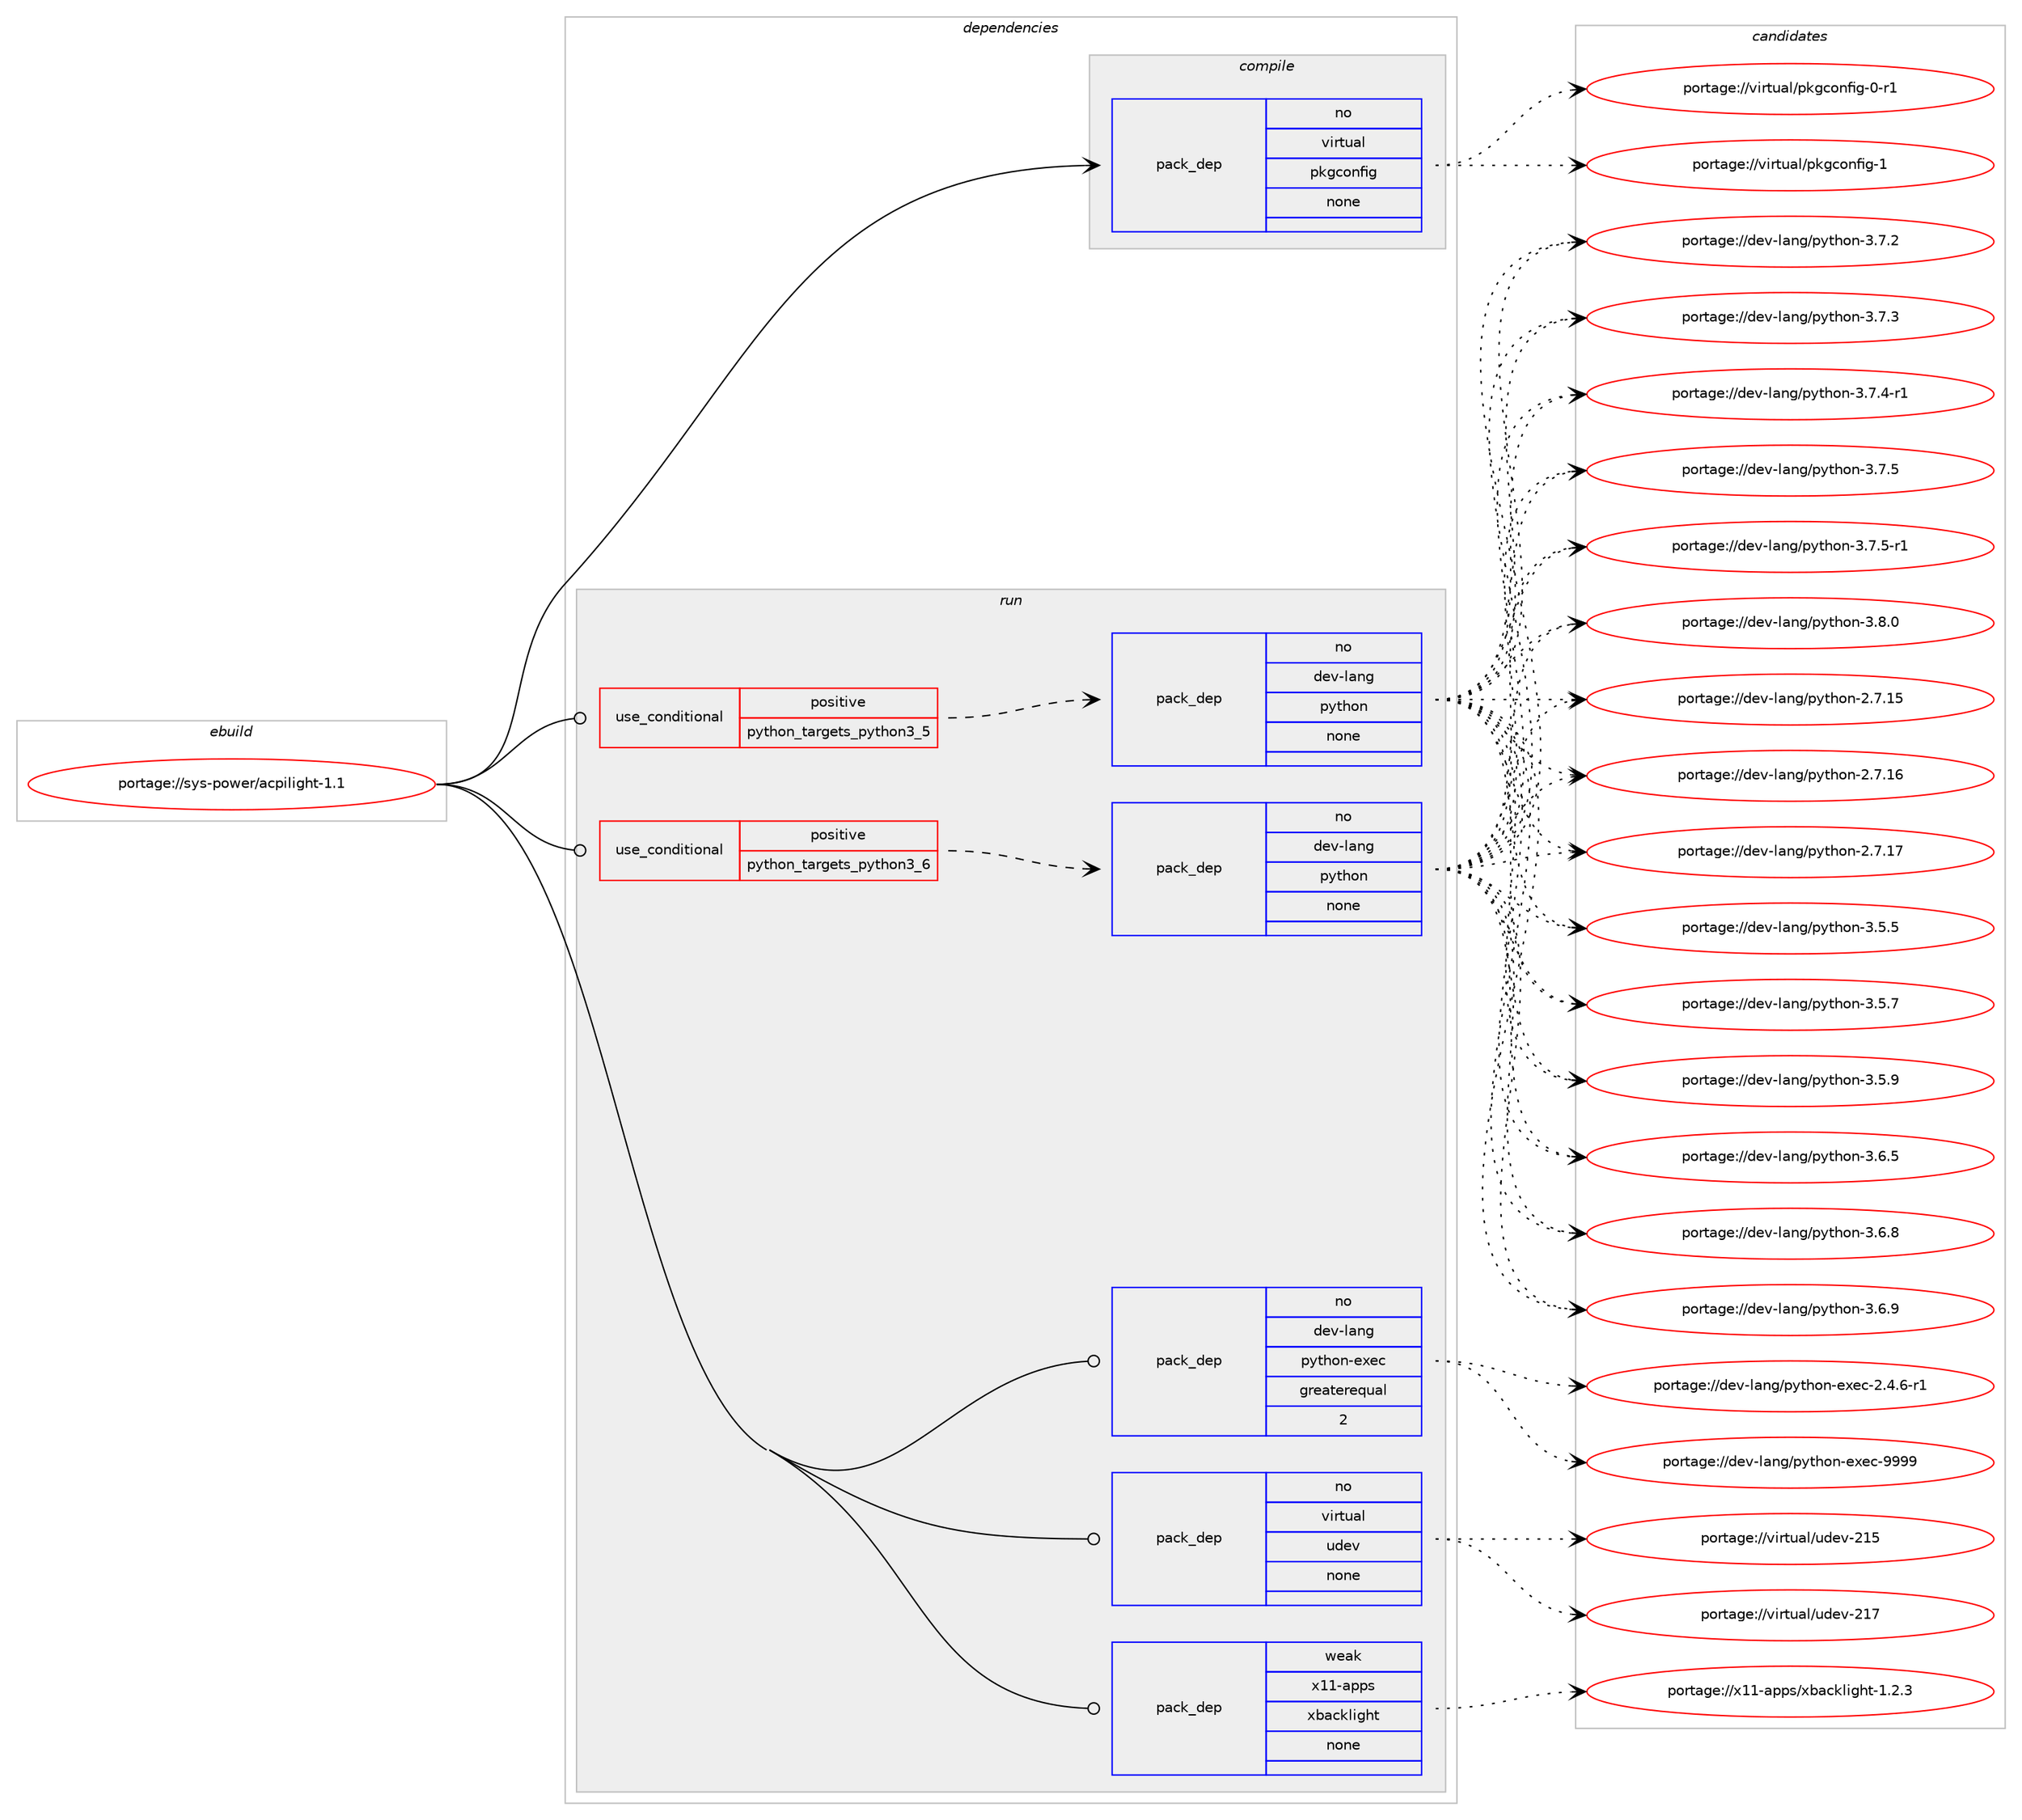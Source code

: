 digraph prolog {

# *************
# Graph options
# *************

newrank=true;
concentrate=true;
compound=true;
graph [rankdir=LR,fontname=Helvetica,fontsize=10,ranksep=1.5];#, ranksep=2.5, nodesep=0.2];
edge  [arrowhead=vee];
node  [fontname=Helvetica,fontsize=10];

# **********
# The ebuild
# **********

subgraph cluster_leftcol {
color=gray;
rank=same;
label=<<i>ebuild</i>>;
id [label="portage://sys-power/acpilight-1.1", color=red, width=4, href="../sys-power/acpilight-1.1.svg"];
}

# ****************
# The dependencies
# ****************

subgraph cluster_midcol {
color=gray;
label=<<i>dependencies</i>>;
subgraph cluster_compile {
fillcolor="#eeeeee";
style=filled;
label=<<i>compile</i>>;
subgraph pack320590 {
dependency432592 [label=<<TABLE BORDER="0" CELLBORDER="1" CELLSPACING="0" CELLPADDING="4" WIDTH="220"><TR><TD ROWSPAN="6" CELLPADDING="30">pack_dep</TD></TR><TR><TD WIDTH="110">no</TD></TR><TR><TD>virtual</TD></TR><TR><TD>pkgconfig</TD></TR><TR><TD>none</TD></TR><TR><TD></TD></TR></TABLE>>, shape=none, color=blue];
}
id:e -> dependency432592:w [weight=20,style="solid",arrowhead="vee"];
}
subgraph cluster_compileandrun {
fillcolor="#eeeeee";
style=filled;
label=<<i>compile and run</i>>;
}
subgraph cluster_run {
fillcolor="#eeeeee";
style=filled;
label=<<i>run</i>>;
subgraph cond104694 {
dependency432593 [label=<<TABLE BORDER="0" CELLBORDER="1" CELLSPACING="0" CELLPADDING="4"><TR><TD ROWSPAN="3" CELLPADDING="10">use_conditional</TD></TR><TR><TD>positive</TD></TR><TR><TD>python_targets_python3_5</TD></TR></TABLE>>, shape=none, color=red];
subgraph pack320591 {
dependency432594 [label=<<TABLE BORDER="0" CELLBORDER="1" CELLSPACING="0" CELLPADDING="4" WIDTH="220"><TR><TD ROWSPAN="6" CELLPADDING="30">pack_dep</TD></TR><TR><TD WIDTH="110">no</TD></TR><TR><TD>dev-lang</TD></TR><TR><TD>python</TD></TR><TR><TD>none</TD></TR><TR><TD></TD></TR></TABLE>>, shape=none, color=blue];
}
dependency432593:e -> dependency432594:w [weight=20,style="dashed",arrowhead="vee"];
}
id:e -> dependency432593:w [weight=20,style="solid",arrowhead="odot"];
subgraph cond104695 {
dependency432595 [label=<<TABLE BORDER="0" CELLBORDER="1" CELLSPACING="0" CELLPADDING="4"><TR><TD ROWSPAN="3" CELLPADDING="10">use_conditional</TD></TR><TR><TD>positive</TD></TR><TR><TD>python_targets_python3_6</TD></TR></TABLE>>, shape=none, color=red];
subgraph pack320592 {
dependency432596 [label=<<TABLE BORDER="0" CELLBORDER="1" CELLSPACING="0" CELLPADDING="4" WIDTH="220"><TR><TD ROWSPAN="6" CELLPADDING="30">pack_dep</TD></TR><TR><TD WIDTH="110">no</TD></TR><TR><TD>dev-lang</TD></TR><TR><TD>python</TD></TR><TR><TD>none</TD></TR><TR><TD></TD></TR></TABLE>>, shape=none, color=blue];
}
dependency432595:e -> dependency432596:w [weight=20,style="dashed",arrowhead="vee"];
}
id:e -> dependency432595:w [weight=20,style="solid",arrowhead="odot"];
subgraph pack320593 {
dependency432597 [label=<<TABLE BORDER="0" CELLBORDER="1" CELLSPACING="0" CELLPADDING="4" WIDTH="220"><TR><TD ROWSPAN="6" CELLPADDING="30">pack_dep</TD></TR><TR><TD WIDTH="110">no</TD></TR><TR><TD>dev-lang</TD></TR><TR><TD>python-exec</TD></TR><TR><TD>greaterequal</TD></TR><TR><TD>2</TD></TR></TABLE>>, shape=none, color=blue];
}
id:e -> dependency432597:w [weight=20,style="solid",arrowhead="odot"];
subgraph pack320594 {
dependency432598 [label=<<TABLE BORDER="0" CELLBORDER="1" CELLSPACING="0" CELLPADDING="4" WIDTH="220"><TR><TD ROWSPAN="6" CELLPADDING="30">pack_dep</TD></TR><TR><TD WIDTH="110">no</TD></TR><TR><TD>virtual</TD></TR><TR><TD>udev</TD></TR><TR><TD>none</TD></TR><TR><TD></TD></TR></TABLE>>, shape=none, color=blue];
}
id:e -> dependency432598:w [weight=20,style="solid",arrowhead="odot"];
subgraph pack320595 {
dependency432599 [label=<<TABLE BORDER="0" CELLBORDER="1" CELLSPACING="0" CELLPADDING="4" WIDTH="220"><TR><TD ROWSPAN="6" CELLPADDING="30">pack_dep</TD></TR><TR><TD WIDTH="110">weak</TD></TR><TR><TD>x11-apps</TD></TR><TR><TD>xbacklight</TD></TR><TR><TD>none</TD></TR><TR><TD></TD></TR></TABLE>>, shape=none, color=blue];
}
id:e -> dependency432599:w [weight=20,style="solid",arrowhead="odot"];
}
}

# **************
# The candidates
# **************

subgraph cluster_choices {
rank=same;
color=gray;
label=<<i>candidates</i>>;

subgraph choice320590 {
color=black;
nodesep=1;
choiceportage11810511411611797108471121071039911111010210510345484511449 [label="portage://virtual/pkgconfig-0-r1", color=red, width=4,href="../virtual/pkgconfig-0-r1.svg"];
choiceportage1181051141161179710847112107103991111101021051034549 [label="portage://virtual/pkgconfig-1", color=red, width=4,href="../virtual/pkgconfig-1.svg"];
dependency432592:e -> choiceportage11810511411611797108471121071039911111010210510345484511449:w [style=dotted,weight="100"];
dependency432592:e -> choiceportage1181051141161179710847112107103991111101021051034549:w [style=dotted,weight="100"];
}
subgraph choice320591 {
color=black;
nodesep=1;
choiceportage10010111845108971101034711212111610411111045504655464953 [label="portage://dev-lang/python-2.7.15", color=red, width=4,href="../dev-lang/python-2.7.15.svg"];
choiceportage10010111845108971101034711212111610411111045504655464954 [label="portage://dev-lang/python-2.7.16", color=red, width=4,href="../dev-lang/python-2.7.16.svg"];
choiceportage10010111845108971101034711212111610411111045504655464955 [label="portage://dev-lang/python-2.7.17", color=red, width=4,href="../dev-lang/python-2.7.17.svg"];
choiceportage100101118451089711010347112121116104111110455146534653 [label="portage://dev-lang/python-3.5.5", color=red, width=4,href="../dev-lang/python-3.5.5.svg"];
choiceportage100101118451089711010347112121116104111110455146534655 [label="portage://dev-lang/python-3.5.7", color=red, width=4,href="../dev-lang/python-3.5.7.svg"];
choiceportage100101118451089711010347112121116104111110455146534657 [label="portage://dev-lang/python-3.5.9", color=red, width=4,href="../dev-lang/python-3.5.9.svg"];
choiceportage100101118451089711010347112121116104111110455146544653 [label="portage://dev-lang/python-3.6.5", color=red, width=4,href="../dev-lang/python-3.6.5.svg"];
choiceportage100101118451089711010347112121116104111110455146544656 [label="portage://dev-lang/python-3.6.8", color=red, width=4,href="../dev-lang/python-3.6.8.svg"];
choiceportage100101118451089711010347112121116104111110455146544657 [label="portage://dev-lang/python-3.6.9", color=red, width=4,href="../dev-lang/python-3.6.9.svg"];
choiceportage100101118451089711010347112121116104111110455146554650 [label="portage://dev-lang/python-3.7.2", color=red, width=4,href="../dev-lang/python-3.7.2.svg"];
choiceportage100101118451089711010347112121116104111110455146554651 [label="portage://dev-lang/python-3.7.3", color=red, width=4,href="../dev-lang/python-3.7.3.svg"];
choiceportage1001011184510897110103471121211161041111104551465546524511449 [label="portage://dev-lang/python-3.7.4-r1", color=red, width=4,href="../dev-lang/python-3.7.4-r1.svg"];
choiceportage100101118451089711010347112121116104111110455146554653 [label="portage://dev-lang/python-3.7.5", color=red, width=4,href="../dev-lang/python-3.7.5.svg"];
choiceportage1001011184510897110103471121211161041111104551465546534511449 [label="portage://dev-lang/python-3.7.5-r1", color=red, width=4,href="../dev-lang/python-3.7.5-r1.svg"];
choiceportage100101118451089711010347112121116104111110455146564648 [label="portage://dev-lang/python-3.8.0", color=red, width=4,href="../dev-lang/python-3.8.0.svg"];
dependency432594:e -> choiceportage10010111845108971101034711212111610411111045504655464953:w [style=dotted,weight="100"];
dependency432594:e -> choiceportage10010111845108971101034711212111610411111045504655464954:w [style=dotted,weight="100"];
dependency432594:e -> choiceportage10010111845108971101034711212111610411111045504655464955:w [style=dotted,weight="100"];
dependency432594:e -> choiceportage100101118451089711010347112121116104111110455146534653:w [style=dotted,weight="100"];
dependency432594:e -> choiceportage100101118451089711010347112121116104111110455146534655:w [style=dotted,weight="100"];
dependency432594:e -> choiceportage100101118451089711010347112121116104111110455146534657:w [style=dotted,weight="100"];
dependency432594:e -> choiceportage100101118451089711010347112121116104111110455146544653:w [style=dotted,weight="100"];
dependency432594:e -> choiceportage100101118451089711010347112121116104111110455146544656:w [style=dotted,weight="100"];
dependency432594:e -> choiceportage100101118451089711010347112121116104111110455146544657:w [style=dotted,weight="100"];
dependency432594:e -> choiceportage100101118451089711010347112121116104111110455146554650:w [style=dotted,weight="100"];
dependency432594:e -> choiceportage100101118451089711010347112121116104111110455146554651:w [style=dotted,weight="100"];
dependency432594:e -> choiceportage1001011184510897110103471121211161041111104551465546524511449:w [style=dotted,weight="100"];
dependency432594:e -> choiceportage100101118451089711010347112121116104111110455146554653:w [style=dotted,weight="100"];
dependency432594:e -> choiceportage1001011184510897110103471121211161041111104551465546534511449:w [style=dotted,weight="100"];
dependency432594:e -> choiceportage100101118451089711010347112121116104111110455146564648:w [style=dotted,weight="100"];
}
subgraph choice320592 {
color=black;
nodesep=1;
choiceportage10010111845108971101034711212111610411111045504655464953 [label="portage://dev-lang/python-2.7.15", color=red, width=4,href="../dev-lang/python-2.7.15.svg"];
choiceportage10010111845108971101034711212111610411111045504655464954 [label="portage://dev-lang/python-2.7.16", color=red, width=4,href="../dev-lang/python-2.7.16.svg"];
choiceportage10010111845108971101034711212111610411111045504655464955 [label="portage://dev-lang/python-2.7.17", color=red, width=4,href="../dev-lang/python-2.7.17.svg"];
choiceportage100101118451089711010347112121116104111110455146534653 [label="portage://dev-lang/python-3.5.5", color=red, width=4,href="../dev-lang/python-3.5.5.svg"];
choiceportage100101118451089711010347112121116104111110455146534655 [label="portage://dev-lang/python-3.5.7", color=red, width=4,href="../dev-lang/python-3.5.7.svg"];
choiceportage100101118451089711010347112121116104111110455146534657 [label="portage://dev-lang/python-3.5.9", color=red, width=4,href="../dev-lang/python-3.5.9.svg"];
choiceportage100101118451089711010347112121116104111110455146544653 [label="portage://dev-lang/python-3.6.5", color=red, width=4,href="../dev-lang/python-3.6.5.svg"];
choiceportage100101118451089711010347112121116104111110455146544656 [label="portage://dev-lang/python-3.6.8", color=red, width=4,href="../dev-lang/python-3.6.8.svg"];
choiceportage100101118451089711010347112121116104111110455146544657 [label="portage://dev-lang/python-3.6.9", color=red, width=4,href="../dev-lang/python-3.6.9.svg"];
choiceportage100101118451089711010347112121116104111110455146554650 [label="portage://dev-lang/python-3.7.2", color=red, width=4,href="../dev-lang/python-3.7.2.svg"];
choiceportage100101118451089711010347112121116104111110455146554651 [label="portage://dev-lang/python-3.7.3", color=red, width=4,href="../dev-lang/python-3.7.3.svg"];
choiceportage1001011184510897110103471121211161041111104551465546524511449 [label="portage://dev-lang/python-3.7.4-r1", color=red, width=4,href="../dev-lang/python-3.7.4-r1.svg"];
choiceportage100101118451089711010347112121116104111110455146554653 [label="portage://dev-lang/python-3.7.5", color=red, width=4,href="../dev-lang/python-3.7.5.svg"];
choiceportage1001011184510897110103471121211161041111104551465546534511449 [label="portage://dev-lang/python-3.7.5-r1", color=red, width=4,href="../dev-lang/python-3.7.5-r1.svg"];
choiceportage100101118451089711010347112121116104111110455146564648 [label="portage://dev-lang/python-3.8.0", color=red, width=4,href="../dev-lang/python-3.8.0.svg"];
dependency432596:e -> choiceportage10010111845108971101034711212111610411111045504655464953:w [style=dotted,weight="100"];
dependency432596:e -> choiceportage10010111845108971101034711212111610411111045504655464954:w [style=dotted,weight="100"];
dependency432596:e -> choiceportage10010111845108971101034711212111610411111045504655464955:w [style=dotted,weight="100"];
dependency432596:e -> choiceportage100101118451089711010347112121116104111110455146534653:w [style=dotted,weight="100"];
dependency432596:e -> choiceportage100101118451089711010347112121116104111110455146534655:w [style=dotted,weight="100"];
dependency432596:e -> choiceportage100101118451089711010347112121116104111110455146534657:w [style=dotted,weight="100"];
dependency432596:e -> choiceportage100101118451089711010347112121116104111110455146544653:w [style=dotted,weight="100"];
dependency432596:e -> choiceportage100101118451089711010347112121116104111110455146544656:w [style=dotted,weight="100"];
dependency432596:e -> choiceportage100101118451089711010347112121116104111110455146544657:w [style=dotted,weight="100"];
dependency432596:e -> choiceportage100101118451089711010347112121116104111110455146554650:w [style=dotted,weight="100"];
dependency432596:e -> choiceportage100101118451089711010347112121116104111110455146554651:w [style=dotted,weight="100"];
dependency432596:e -> choiceportage1001011184510897110103471121211161041111104551465546524511449:w [style=dotted,weight="100"];
dependency432596:e -> choiceportage100101118451089711010347112121116104111110455146554653:w [style=dotted,weight="100"];
dependency432596:e -> choiceportage1001011184510897110103471121211161041111104551465546534511449:w [style=dotted,weight="100"];
dependency432596:e -> choiceportage100101118451089711010347112121116104111110455146564648:w [style=dotted,weight="100"];
}
subgraph choice320593 {
color=black;
nodesep=1;
choiceportage10010111845108971101034711212111610411111045101120101994550465246544511449 [label="portage://dev-lang/python-exec-2.4.6-r1", color=red, width=4,href="../dev-lang/python-exec-2.4.6-r1.svg"];
choiceportage10010111845108971101034711212111610411111045101120101994557575757 [label="portage://dev-lang/python-exec-9999", color=red, width=4,href="../dev-lang/python-exec-9999.svg"];
dependency432597:e -> choiceportage10010111845108971101034711212111610411111045101120101994550465246544511449:w [style=dotted,weight="100"];
dependency432597:e -> choiceportage10010111845108971101034711212111610411111045101120101994557575757:w [style=dotted,weight="100"];
}
subgraph choice320594 {
color=black;
nodesep=1;
choiceportage118105114116117971084711710010111845504953 [label="portage://virtual/udev-215", color=red, width=4,href="../virtual/udev-215.svg"];
choiceportage118105114116117971084711710010111845504955 [label="portage://virtual/udev-217", color=red, width=4,href="../virtual/udev-217.svg"];
dependency432598:e -> choiceportage118105114116117971084711710010111845504953:w [style=dotted,weight="100"];
dependency432598:e -> choiceportage118105114116117971084711710010111845504955:w [style=dotted,weight="100"];
}
subgraph choice320595 {
color=black;
nodesep=1;
choiceportage1204949459711211211547120989799107108105103104116454946504651 [label="portage://x11-apps/xbacklight-1.2.3", color=red, width=4,href="../x11-apps/xbacklight-1.2.3.svg"];
dependency432599:e -> choiceportage1204949459711211211547120989799107108105103104116454946504651:w [style=dotted,weight="100"];
}
}

}
